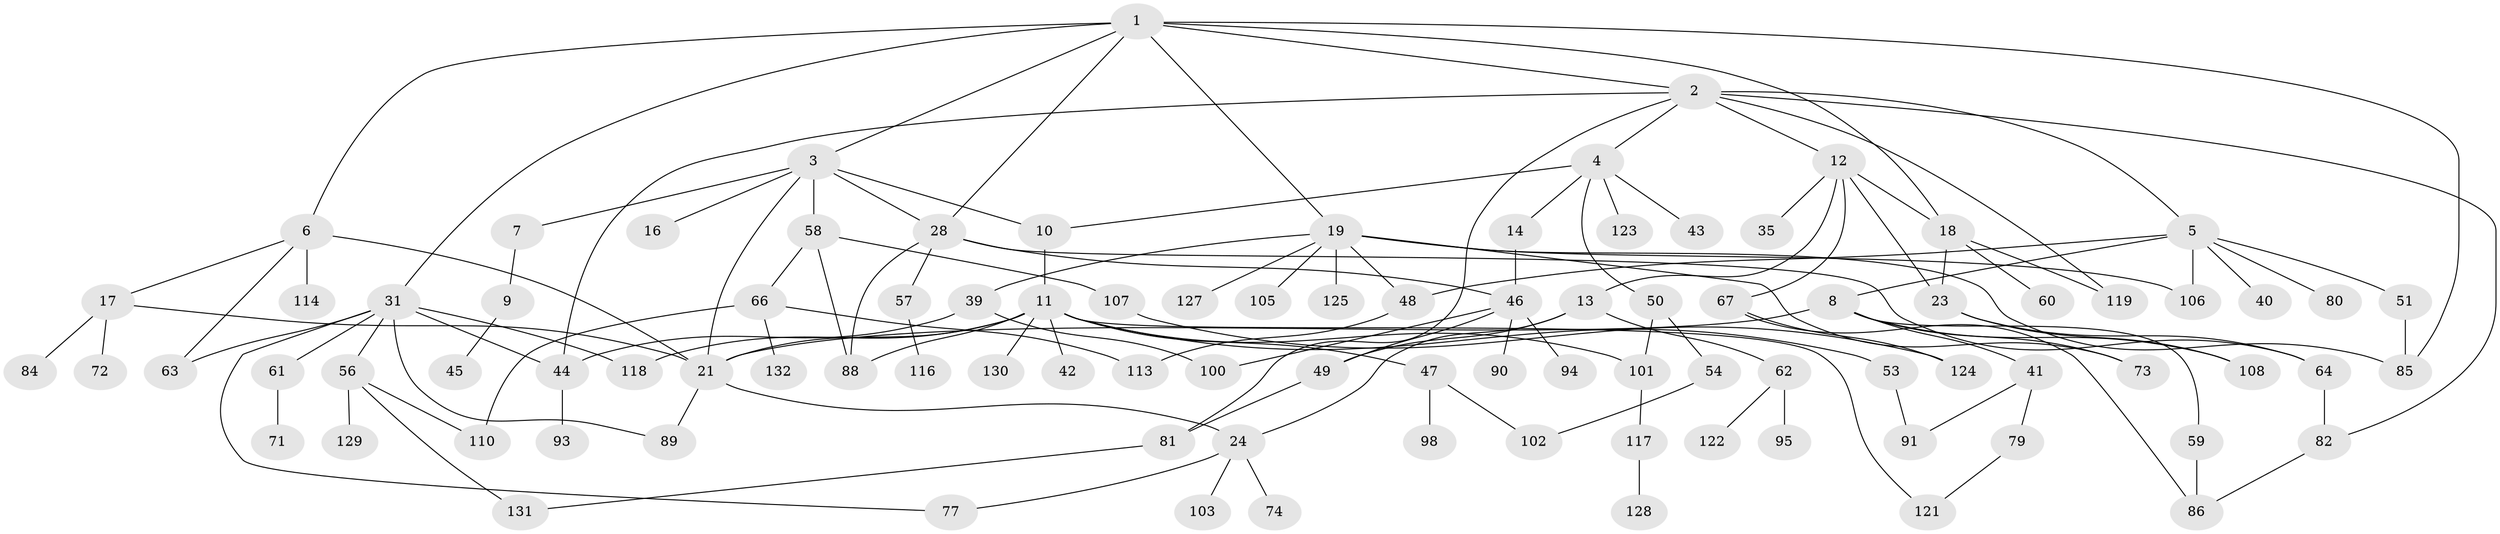 // Generated by graph-tools (version 1.1) at 2025/23/03/03/25 07:23:34]
// undirected, 96 vertices, 135 edges
graph export_dot {
graph [start="1"]
  node [color=gray90,style=filled];
  1 [super="+30"];
  2 [super="+29"];
  3 [super="+22"];
  4 [super="+26"];
  5 [super="+25"];
  6 [super="+38"];
  7 [super="+133"];
  8 [super="+36"];
  9;
  10 [super="+33"];
  11 [super="+15"];
  12 [super="+27"];
  13 [super="+32"];
  14;
  16;
  17;
  18 [super="+34"];
  19 [super="+20"];
  21 [super="+120"];
  23 [super="+78"];
  24 [super="+69"];
  28;
  31 [super="+37"];
  35;
  39;
  40;
  41 [super="+76"];
  42;
  43;
  44 [super="+52"];
  45;
  46 [super="+75"];
  47 [super="+55"];
  48;
  49;
  50 [super="+96"];
  51;
  53;
  54;
  56 [super="+83"];
  57 [super="+65"];
  58;
  59;
  60;
  61 [super="+68"];
  62 [super="+92"];
  63;
  64 [super="+70"];
  66 [super="+87"];
  67 [super="+99"];
  71;
  72;
  73 [super="+134"];
  74;
  77;
  79;
  80;
  81;
  82 [super="+111"];
  84;
  85 [super="+109"];
  86 [super="+97"];
  88 [super="+104"];
  89;
  90 [super="+135"];
  91;
  93;
  94;
  95;
  98;
  100;
  101 [super="+112"];
  102;
  103;
  105;
  106;
  107 [super="+126"];
  108;
  110 [super="+115"];
  113;
  114;
  116;
  117;
  118;
  119;
  121;
  122;
  123;
  124;
  125;
  127;
  128;
  129;
  130;
  131;
  132;
  1 -- 2;
  1 -- 3;
  1 -- 6;
  1 -- 19;
  1 -- 28;
  1 -- 31;
  1 -- 18;
  1 -- 85;
  2 -- 4;
  2 -- 5;
  2 -- 12;
  2 -- 82;
  2 -- 119;
  2 -- 81;
  2 -- 44;
  3 -- 7;
  3 -- 10;
  3 -- 16;
  3 -- 21;
  3 -- 58;
  3 -- 28;
  4 -- 14;
  4 -- 43;
  4 -- 50;
  4 -- 123;
  4 -- 10;
  5 -- 8;
  5 -- 40;
  5 -- 51;
  5 -- 80;
  5 -- 106;
  5 -- 48;
  6 -- 17;
  6 -- 114;
  6 -- 21;
  6 -- 63;
  7 -- 9;
  8 -- 41;
  8 -- 108;
  8 -- 59;
  8 -- 21;
  8 -- 73;
  9 -- 45;
  10 -- 11;
  11 -- 47;
  11 -- 101;
  11 -- 130;
  11 -- 53;
  11 -- 118;
  11 -- 121;
  11 -- 42;
  11 -- 88;
  11 -- 21;
  12 -- 13;
  12 -- 18;
  12 -- 23;
  12 -- 35;
  12 -- 67;
  13 -- 49;
  13 -- 62;
  13 -- 24;
  14 -- 46;
  17 -- 72;
  17 -- 84;
  17 -- 21;
  18 -- 60;
  18 -- 119;
  18 -- 23;
  19 -- 39;
  19 -- 73;
  19 -- 105;
  19 -- 106;
  19 -- 125;
  19 -- 48;
  19 -- 85;
  19 -- 127;
  21 -- 24;
  21 -- 89;
  23 -- 64;
  23 -- 108;
  24 -- 77;
  24 -- 103;
  24 -- 74;
  28 -- 57;
  28 -- 88;
  28 -- 46;
  28 -- 64;
  31 -- 118;
  31 -- 77;
  31 -- 63;
  31 -- 56;
  31 -- 89;
  31 -- 44;
  31 -- 61;
  39 -- 100;
  39 -- 44;
  41 -- 91;
  41 -- 79;
  44 -- 93;
  46 -- 90;
  46 -- 94;
  46 -- 100;
  46 -- 49;
  47 -- 98;
  47 -- 102;
  48 -- 113;
  49 -- 81;
  50 -- 54;
  50 -- 101;
  51 -- 85;
  53 -- 91;
  54 -- 102;
  56 -- 110;
  56 -- 129;
  56 -- 131;
  57 -- 116;
  58 -- 66;
  58 -- 107;
  58 -- 88;
  59 -- 86;
  61 -- 71;
  62 -- 95;
  62 -- 122;
  64 -- 82;
  66 -- 113;
  66 -- 110;
  66 -- 132;
  67 -- 124;
  67 -- 86;
  79 -- 121;
  81 -- 131;
  82 -- 86;
  101 -- 117;
  107 -- 124;
  117 -- 128;
}
